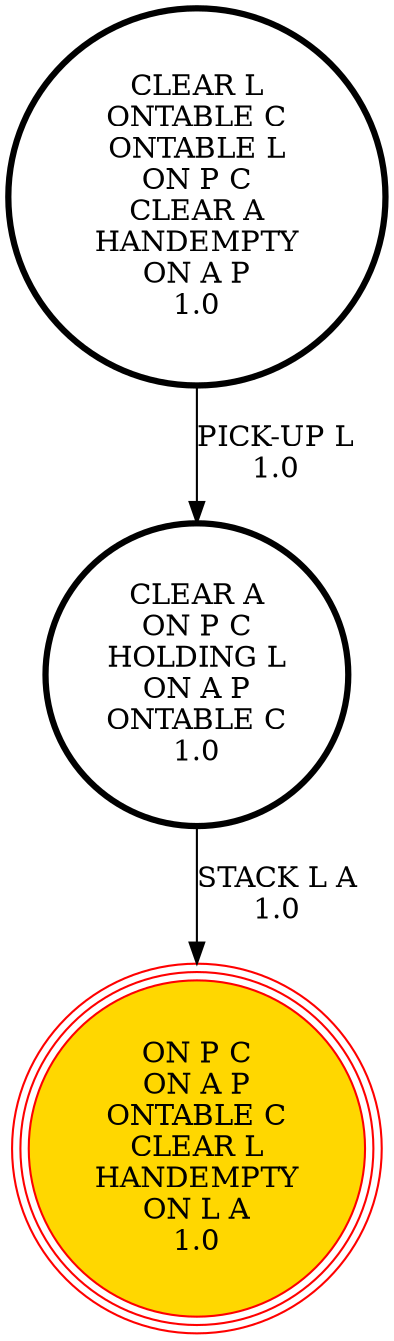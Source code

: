 digraph {
"CLEAR A\nON P C\nHOLDING L\nON A P\nONTABLE C\n1.0\n" -> "ON P C\nON A P\nONTABLE C\nCLEAR L\nHANDEMPTY\nON L A\n1.0\n"[label="STACK L A\n1.0\n"];
"CLEAR L\nONTABLE C\nONTABLE L\nON P C\nCLEAR A\nHANDEMPTY\nON A P\n1.0\n" -> "CLEAR A\nON P C\nHOLDING L\nON A P\nONTABLE C\n1.0\n"[label="PICK-UP L\n1.0\n"];
"ON P C\nON A P\nONTABLE C\nCLEAR L\nHANDEMPTY\nON L A\n1.0\n" [shape=circle, style=filled color=red, fillcolor=gold, peripheries=3];
"ON P C\nON A P\nONTABLE C\nCLEAR L\nHANDEMPTY\nON L A\n1.0\n" [shape=circle, style=filled color=red, fillcolor=gold, peripheries=3];
"CLEAR L\nONTABLE C\nONTABLE L\nON P C\nCLEAR A\nHANDEMPTY\nON A P\n1.0\n" [shape=circle, penwidth=3];
"CLEAR A\nON P C\nHOLDING L\nON A P\nONTABLE C\n1.0\n" [shape=circle, penwidth=3];
}
